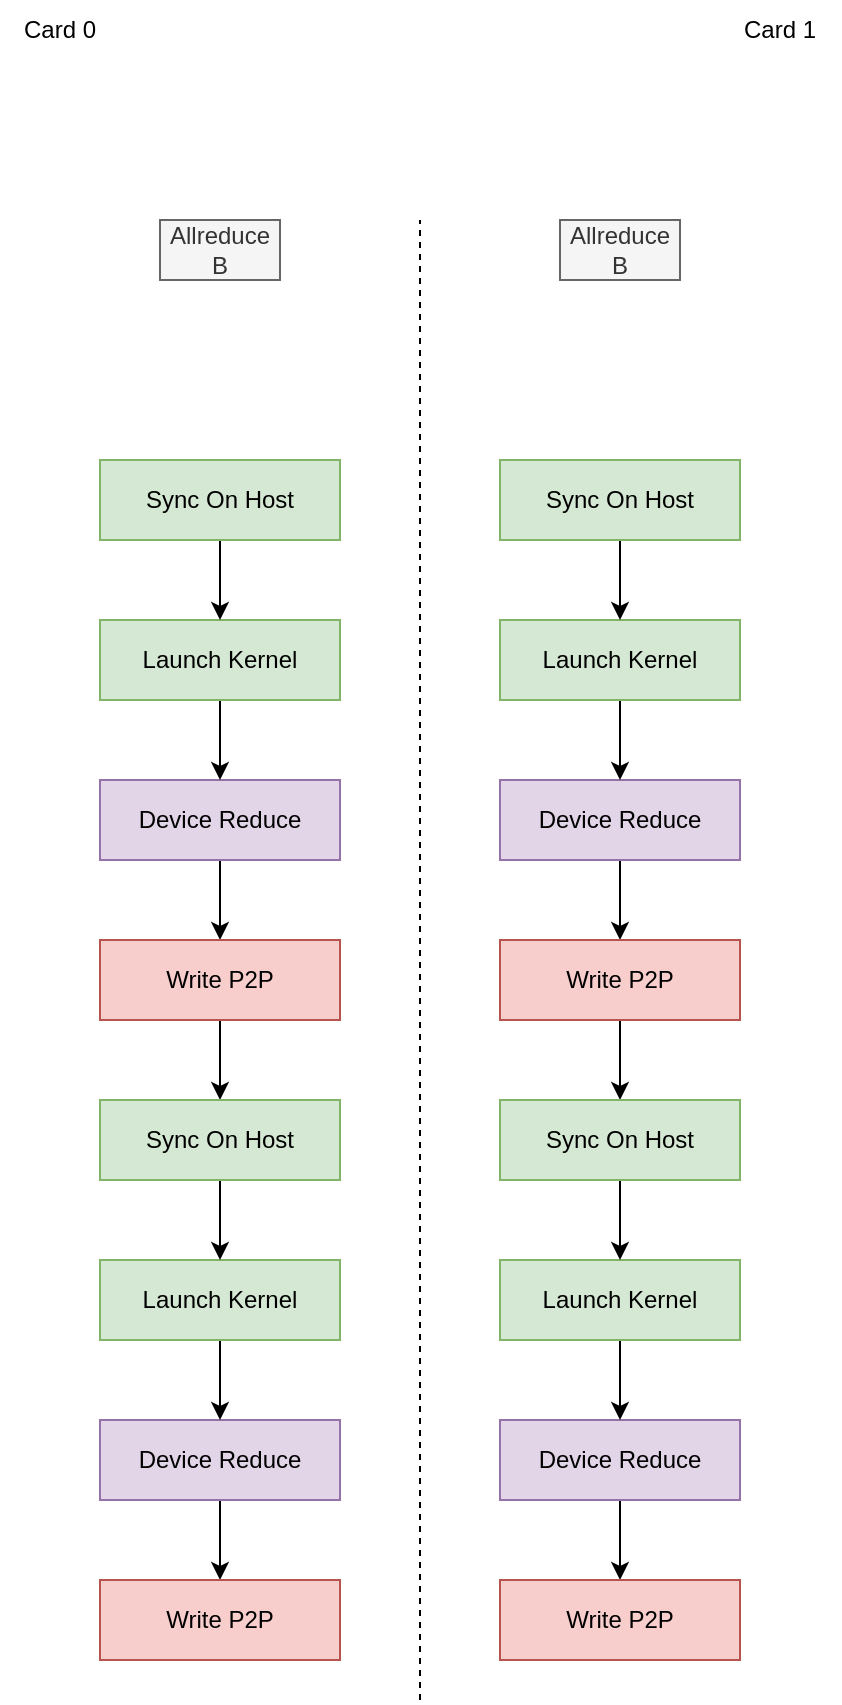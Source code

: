 <mxfile version="21.3.4" type="github">
  <diagram name="Page-1" id="7-vU8kOtYqRAmSUvGjur">
    <mxGraphModel dx="2074" dy="1156" grid="1" gridSize="10" guides="1" tooltips="1" connect="1" arrows="1" fold="1" page="1" pageScale="1" pageWidth="850" pageHeight="1100" math="0" shadow="0">
      <root>
        <mxCell id="0" />
        <mxCell id="1" parent="0" />
        <mxCell id="HjZ8PgRrhd2N9c6fpH7u-3" value="" style="endArrow=none;dashed=1;html=1;rounded=0;" parent="1" edge="1">
          <mxGeometry width="50" height="50" relative="1" as="geometry">
            <mxPoint x="440" y="860" as="sourcePoint" />
            <mxPoint x="440" y="120" as="targetPoint" />
          </mxGeometry>
        </mxCell>
        <mxCell id="HjZ8PgRrhd2N9c6fpH7u-13" value="" style="edgeStyle=orthogonalEdgeStyle;rounded=0;orthogonalLoop=1;jettySize=auto;html=1;fillColor=#d5e8d4;strokeColor=#000000;" parent="1" source="HjZ8PgRrhd2N9c6fpH7u-14" edge="1">
          <mxGeometry relative="1" as="geometry">
            <mxPoint x="340" y="480" as="targetPoint" />
          </mxGeometry>
        </mxCell>
        <mxCell id="HjZ8PgRrhd2N9c6fpH7u-14" value="Device Reduce" style="rounded=0;whiteSpace=wrap;html=1;fillColor=#e1d5e7;strokeColor=#9673a6;" parent="1" vertex="1">
          <mxGeometry x="280" y="400" width="120" height="40" as="geometry" />
        </mxCell>
        <mxCell id="HjZ8PgRrhd2N9c6fpH7u-48" value="Allreduce&lt;br&gt;B" style="text;html=1;strokeColor=#666666;fillColor=#f5f5f5;align=center;verticalAlign=middle;whiteSpace=wrap;rounded=0;fontColor=#333333;" parent="1" vertex="1">
          <mxGeometry x="510" y="120" width="60" height="30" as="geometry" />
        </mxCell>
        <mxCell id="HjZ8PgRrhd2N9c6fpH7u-49" value="Allreduce&lt;br&gt;B" style="text;html=1;strokeColor=#666666;fillColor=#f5f5f5;align=center;verticalAlign=middle;whiteSpace=wrap;rounded=0;fontColor=#333333;" parent="1" vertex="1">
          <mxGeometry x="310" y="120" width="60" height="30" as="geometry" />
        </mxCell>
        <mxCell id="HjZ8PgRrhd2N9c6fpH7u-50" value="Card 0" style="text;html=1;strokeColor=none;fillColor=none;align=center;verticalAlign=middle;whiteSpace=wrap;rounded=0;" parent="1" vertex="1">
          <mxGeometry x="230" y="10" width="60" height="30" as="geometry" />
        </mxCell>
        <mxCell id="HjZ8PgRrhd2N9c6fpH7u-51" value="Card 1" style="text;html=1;strokeColor=none;fillColor=none;align=center;verticalAlign=middle;whiteSpace=wrap;rounded=0;" parent="1" vertex="1">
          <mxGeometry x="590" y="10" width="60" height="30" as="geometry" />
        </mxCell>
        <mxCell id="HjZ8PgRrhd2N9c6fpH7u-75" value="" style="edgeStyle=orthogonalEdgeStyle;rounded=0;orthogonalLoop=1;jettySize=auto;html=1;" parent="1" source="HjZ8PgRrhd2N9c6fpH7u-72" target="HjZ8PgRrhd2N9c6fpH7u-14" edge="1">
          <mxGeometry relative="1" as="geometry" />
        </mxCell>
        <mxCell id="HjZ8PgRrhd2N9c6fpH7u-72" value="Launch Kernel" style="rounded=0;whiteSpace=wrap;html=1;fillColor=#d5e8d4;strokeColor=#82b366;" parent="1" vertex="1">
          <mxGeometry x="280" y="320" width="120" height="40" as="geometry" />
        </mxCell>
        <mxCell id="HjZ8PgRrhd2N9c6fpH7u-76" value="" style="edgeStyle=orthogonalEdgeStyle;rounded=0;orthogonalLoop=1;jettySize=auto;html=1;" parent="1" source="HjZ8PgRrhd2N9c6fpH7u-74" target="HjZ8PgRrhd2N9c6fpH7u-72" edge="1">
          <mxGeometry relative="1" as="geometry" />
        </mxCell>
        <mxCell id="HjZ8PgRrhd2N9c6fpH7u-74" value="Sync On Host" style="rounded=0;whiteSpace=wrap;html=1;fillColor=#d5e8d4;strokeColor=#82b366;" parent="1" vertex="1">
          <mxGeometry x="280" y="240" width="120" height="40" as="geometry" />
        </mxCell>
        <mxCell id="HjZ8PgRrhd2N9c6fpH7u-85" value="" style="edgeStyle=orthogonalEdgeStyle;rounded=0;orthogonalLoop=1;jettySize=auto;html=1;" parent="1" source="HjZ8PgRrhd2N9c6fpH7u-77" target="HjZ8PgRrhd2N9c6fpH7u-83" edge="1">
          <mxGeometry relative="1" as="geometry" />
        </mxCell>
        <mxCell id="HjZ8PgRrhd2N9c6fpH7u-77" value="Write P2P" style="rounded=0;whiteSpace=wrap;html=1;fillColor=#f8cecc;strokeColor=#b85450;" parent="1" vertex="1">
          <mxGeometry x="280" y="480" width="120" height="40" as="geometry" />
        </mxCell>
        <mxCell id="HjZ8PgRrhd2N9c6fpH7u-78" value="" style="edgeStyle=orthogonalEdgeStyle;rounded=0;orthogonalLoop=1;jettySize=auto;html=1;fillColor=#d5e8d4;strokeColor=#000000;" parent="1" source="HjZ8PgRrhd2N9c6fpH7u-79" edge="1">
          <mxGeometry relative="1" as="geometry">
            <mxPoint x="340" y="800" as="targetPoint" />
          </mxGeometry>
        </mxCell>
        <mxCell id="HjZ8PgRrhd2N9c6fpH7u-79" value="Device Reduce" style="rounded=0;whiteSpace=wrap;html=1;fillColor=#e1d5e7;strokeColor=#9673a6;" parent="1" vertex="1">
          <mxGeometry x="280" y="720" width="120" height="40" as="geometry" />
        </mxCell>
        <mxCell id="HjZ8PgRrhd2N9c6fpH7u-80" value="" style="edgeStyle=orthogonalEdgeStyle;rounded=0;orthogonalLoop=1;jettySize=auto;html=1;" parent="1" source="HjZ8PgRrhd2N9c6fpH7u-81" target="HjZ8PgRrhd2N9c6fpH7u-79" edge="1">
          <mxGeometry relative="1" as="geometry" />
        </mxCell>
        <mxCell id="HjZ8PgRrhd2N9c6fpH7u-81" value="Launch Kernel" style="rounded=0;whiteSpace=wrap;html=1;fillColor=#d5e8d4;strokeColor=#82b366;" parent="1" vertex="1">
          <mxGeometry x="280" y="640" width="120" height="40" as="geometry" />
        </mxCell>
        <mxCell id="HjZ8PgRrhd2N9c6fpH7u-82" value="" style="edgeStyle=orthogonalEdgeStyle;rounded=0;orthogonalLoop=1;jettySize=auto;html=1;" parent="1" source="HjZ8PgRrhd2N9c6fpH7u-83" target="HjZ8PgRrhd2N9c6fpH7u-81" edge="1">
          <mxGeometry relative="1" as="geometry" />
        </mxCell>
        <mxCell id="HjZ8PgRrhd2N9c6fpH7u-83" value="Sync On Host" style="rounded=0;whiteSpace=wrap;html=1;fillColor=#d5e8d4;strokeColor=#82b366;" parent="1" vertex="1">
          <mxGeometry x="280" y="560" width="120" height="40" as="geometry" />
        </mxCell>
        <mxCell id="HjZ8PgRrhd2N9c6fpH7u-84" value="Write P2P" style="rounded=0;whiteSpace=wrap;html=1;fillColor=#f8cecc;strokeColor=#b85450;" parent="1" vertex="1">
          <mxGeometry x="280" y="800" width="120" height="40" as="geometry" />
        </mxCell>
        <mxCell id="HjZ8PgRrhd2N9c6fpH7u-86" value="" style="edgeStyle=orthogonalEdgeStyle;rounded=0;orthogonalLoop=1;jettySize=auto;html=1;fillColor=#d5e8d4;strokeColor=#000000;" parent="1" source="HjZ8PgRrhd2N9c6fpH7u-87" edge="1">
          <mxGeometry relative="1" as="geometry">
            <mxPoint x="540" y="480" as="targetPoint" />
          </mxGeometry>
        </mxCell>
        <mxCell id="HjZ8PgRrhd2N9c6fpH7u-87" value="Device Reduce" style="rounded=0;whiteSpace=wrap;html=1;fillColor=#e1d5e7;strokeColor=#9673a6;" parent="1" vertex="1">
          <mxGeometry x="480" y="400" width="120" height="40" as="geometry" />
        </mxCell>
        <mxCell id="HjZ8PgRrhd2N9c6fpH7u-88" value="" style="edgeStyle=orthogonalEdgeStyle;rounded=0;orthogonalLoop=1;jettySize=auto;html=1;" parent="1" source="HjZ8PgRrhd2N9c6fpH7u-89" target="HjZ8PgRrhd2N9c6fpH7u-87" edge="1">
          <mxGeometry relative="1" as="geometry" />
        </mxCell>
        <mxCell id="HjZ8PgRrhd2N9c6fpH7u-89" value="Launch Kernel" style="rounded=0;whiteSpace=wrap;html=1;fillColor=#d5e8d4;strokeColor=#82b366;" parent="1" vertex="1">
          <mxGeometry x="480" y="320" width="120" height="40" as="geometry" />
        </mxCell>
        <mxCell id="HjZ8PgRrhd2N9c6fpH7u-90" value="" style="edgeStyle=orthogonalEdgeStyle;rounded=0;orthogonalLoop=1;jettySize=auto;html=1;" parent="1" source="HjZ8PgRrhd2N9c6fpH7u-91" target="HjZ8PgRrhd2N9c6fpH7u-89" edge="1">
          <mxGeometry relative="1" as="geometry" />
        </mxCell>
        <mxCell id="HjZ8PgRrhd2N9c6fpH7u-91" value="Sync On Host" style="rounded=0;whiteSpace=wrap;html=1;fillColor=#d5e8d4;strokeColor=#82b366;" parent="1" vertex="1">
          <mxGeometry x="480" y="240" width="120" height="40" as="geometry" />
        </mxCell>
        <mxCell id="HjZ8PgRrhd2N9c6fpH7u-92" value="" style="edgeStyle=orthogonalEdgeStyle;rounded=0;orthogonalLoop=1;jettySize=auto;html=1;" parent="1" source="HjZ8PgRrhd2N9c6fpH7u-93" target="HjZ8PgRrhd2N9c6fpH7u-99" edge="1">
          <mxGeometry relative="1" as="geometry" />
        </mxCell>
        <mxCell id="HjZ8PgRrhd2N9c6fpH7u-93" value="Write P2P" style="rounded=0;whiteSpace=wrap;html=1;fillColor=#f8cecc;strokeColor=#b85450;" parent="1" vertex="1">
          <mxGeometry x="480" y="480" width="120" height="40" as="geometry" />
        </mxCell>
        <mxCell id="HjZ8PgRrhd2N9c6fpH7u-94" value="" style="edgeStyle=orthogonalEdgeStyle;rounded=0;orthogonalLoop=1;jettySize=auto;html=1;fillColor=#d5e8d4;strokeColor=#000000;" parent="1" source="HjZ8PgRrhd2N9c6fpH7u-95" edge="1">
          <mxGeometry relative="1" as="geometry">
            <mxPoint x="540" y="800" as="targetPoint" />
          </mxGeometry>
        </mxCell>
        <mxCell id="HjZ8PgRrhd2N9c6fpH7u-95" value="Device Reduce" style="rounded=0;whiteSpace=wrap;html=1;fillColor=#e1d5e7;strokeColor=#9673a6;" parent="1" vertex="1">
          <mxGeometry x="480" y="720" width="120" height="40" as="geometry" />
        </mxCell>
        <mxCell id="HjZ8PgRrhd2N9c6fpH7u-96" value="" style="edgeStyle=orthogonalEdgeStyle;rounded=0;orthogonalLoop=1;jettySize=auto;html=1;" parent="1" source="HjZ8PgRrhd2N9c6fpH7u-97" target="HjZ8PgRrhd2N9c6fpH7u-95" edge="1">
          <mxGeometry relative="1" as="geometry" />
        </mxCell>
        <mxCell id="HjZ8PgRrhd2N9c6fpH7u-97" value="Launch Kernel" style="rounded=0;whiteSpace=wrap;html=1;fillColor=#d5e8d4;strokeColor=#82b366;" parent="1" vertex="1">
          <mxGeometry x="480" y="640" width="120" height="40" as="geometry" />
        </mxCell>
        <mxCell id="HjZ8PgRrhd2N9c6fpH7u-98" value="" style="edgeStyle=orthogonalEdgeStyle;rounded=0;orthogonalLoop=1;jettySize=auto;html=1;" parent="1" source="HjZ8PgRrhd2N9c6fpH7u-99" target="HjZ8PgRrhd2N9c6fpH7u-97" edge="1">
          <mxGeometry relative="1" as="geometry" />
        </mxCell>
        <mxCell id="HjZ8PgRrhd2N9c6fpH7u-99" value="Sync On Host" style="rounded=0;whiteSpace=wrap;html=1;fillColor=#d5e8d4;strokeColor=#82b366;" parent="1" vertex="1">
          <mxGeometry x="480" y="560" width="120" height="40" as="geometry" />
        </mxCell>
        <mxCell id="HjZ8PgRrhd2N9c6fpH7u-100" value="Write P2P" style="rounded=0;whiteSpace=wrap;html=1;fillColor=#f8cecc;strokeColor=#b85450;" parent="1" vertex="1">
          <mxGeometry x="480" y="800" width="120" height="40" as="geometry" />
        </mxCell>
      </root>
    </mxGraphModel>
  </diagram>
</mxfile>
